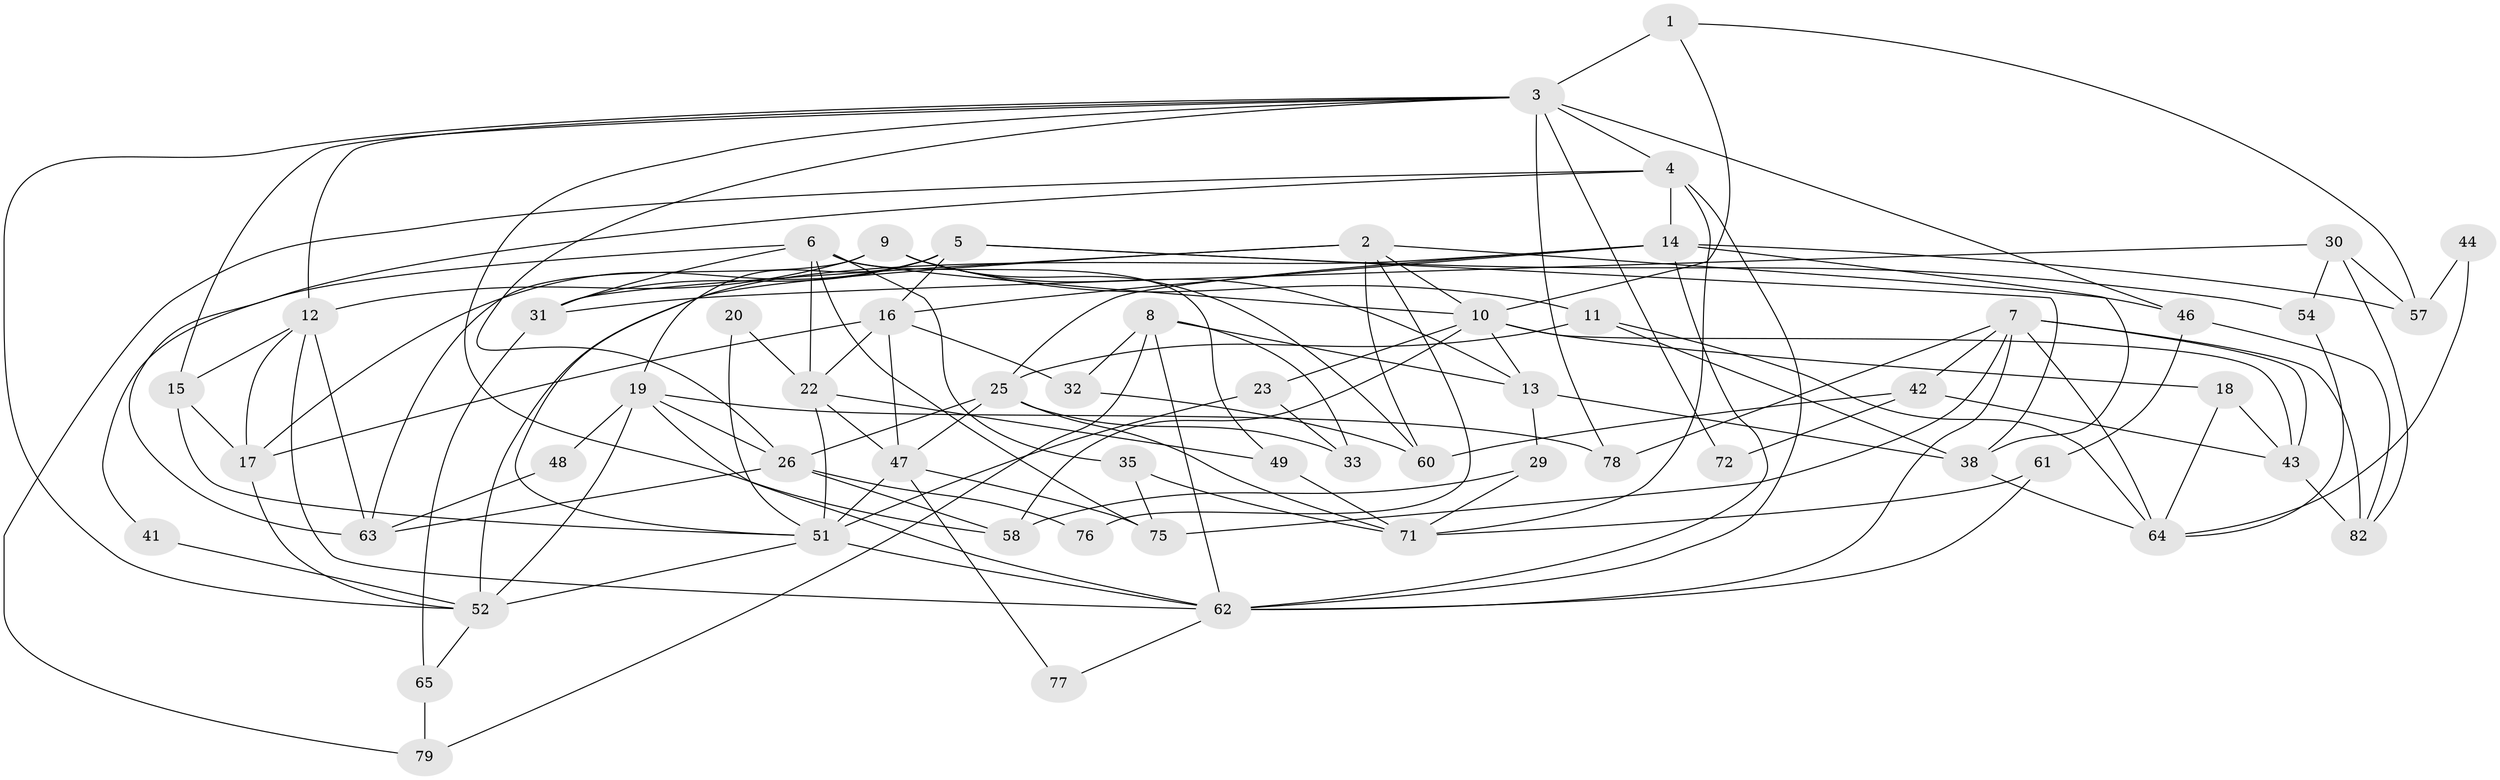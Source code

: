 // Generated by graph-tools (version 1.1) at 2025/52/02/27/25 19:52:06]
// undirected, 58 vertices, 134 edges
graph export_dot {
graph [start="1"]
  node [color=gray90,style=filled];
  1;
  2 [super="+21"];
  3 [super="+36"];
  4 [super="+55"];
  5;
  6 [super="+66"];
  7 [super="+45"];
  8 [super="+28"];
  9 [super="+27"];
  10 [super="+59"];
  11;
  12;
  13;
  14 [super="+81"];
  15 [super="+67"];
  16 [super="+53"];
  17 [super="+34"];
  18;
  19 [super="+37"];
  20;
  22 [super="+24"];
  23;
  25 [super="+40"];
  26 [super="+80"];
  29;
  30;
  31 [super="+73"];
  32;
  33;
  35;
  38 [super="+39"];
  41;
  42 [super="+70"];
  43 [super="+56"];
  44;
  46;
  47 [super="+50"];
  48;
  49;
  51 [super="+83"];
  52 [super="+69"];
  54;
  57 [super="+74"];
  58;
  60;
  61;
  62 [super="+68"];
  63;
  64;
  65;
  71;
  72;
  75;
  76;
  77;
  78;
  79;
  82;
  1 -- 3 [weight=2];
  1 -- 10;
  1 -- 57;
  2 -- 60;
  2 -- 31;
  2 -- 51;
  2 -- 76;
  2 -- 46;
  2 -- 10;
  3 -- 46;
  3 -- 26;
  3 -- 72;
  3 -- 78;
  3 -- 58;
  3 -- 12;
  3 -- 52;
  3 -- 4;
  3 -- 15;
  4 -- 63;
  4 -- 79;
  4 -- 62;
  4 -- 71;
  4 -- 14;
  5 -- 19;
  5 -- 31;
  5 -- 54;
  5 -- 16;
  5 -- 38;
  5 -- 17;
  6 -- 41;
  6 -- 31;
  6 -- 22;
  6 -- 10;
  6 -- 49;
  6 -- 75;
  6 -- 35;
  7 -- 42;
  7 -- 82;
  7 -- 62;
  7 -- 64;
  7 -- 75;
  7 -- 78;
  7 -- 43;
  8 -- 79;
  8 -- 33;
  8 -- 32;
  8 -- 13;
  8 -- 62;
  9 -- 12;
  9 -- 11;
  9 -- 60;
  9 -- 63;
  9 -- 13;
  10 -- 13;
  10 -- 18;
  10 -- 58;
  10 -- 23;
  10 -- 43;
  11 -- 64;
  11 -- 25;
  11 -- 38;
  12 -- 63;
  12 -- 15;
  12 -- 17;
  12 -- 62;
  13 -- 29;
  13 -- 38;
  14 -- 16;
  14 -- 57;
  14 -- 25;
  14 -- 52;
  14 -- 38;
  14 -- 62;
  15 -- 17 [weight=2];
  15 -- 51;
  16 -- 22 [weight=2];
  16 -- 47;
  16 -- 32;
  16 -- 17;
  17 -- 52;
  18 -- 43;
  18 -- 64;
  19 -- 48;
  19 -- 78;
  19 -- 62;
  19 -- 26;
  19 -- 52;
  20 -- 22;
  20 -- 51;
  22 -- 47;
  22 -- 49;
  22 -- 51 [weight=2];
  23 -- 33;
  23 -- 51;
  25 -- 33;
  25 -- 71;
  25 -- 26;
  25 -- 47;
  26 -- 58;
  26 -- 63;
  26 -- 76;
  29 -- 71;
  29 -- 58;
  30 -- 54;
  30 -- 57;
  30 -- 82;
  30 -- 31;
  31 -- 65 [weight=2];
  32 -- 60;
  35 -- 75;
  35 -- 71;
  38 -- 64;
  41 -- 52;
  42 -- 72;
  42 -- 43;
  42 -- 60;
  43 -- 82 [weight=2];
  44 -- 64;
  44 -- 57;
  46 -- 61;
  46 -- 82;
  47 -- 77;
  47 -- 51;
  47 -- 75;
  48 -- 63;
  49 -- 71;
  51 -- 52;
  51 -- 62;
  52 -- 65;
  54 -- 64;
  61 -- 71;
  61 -- 62;
  62 -- 77;
  65 -- 79;
}
